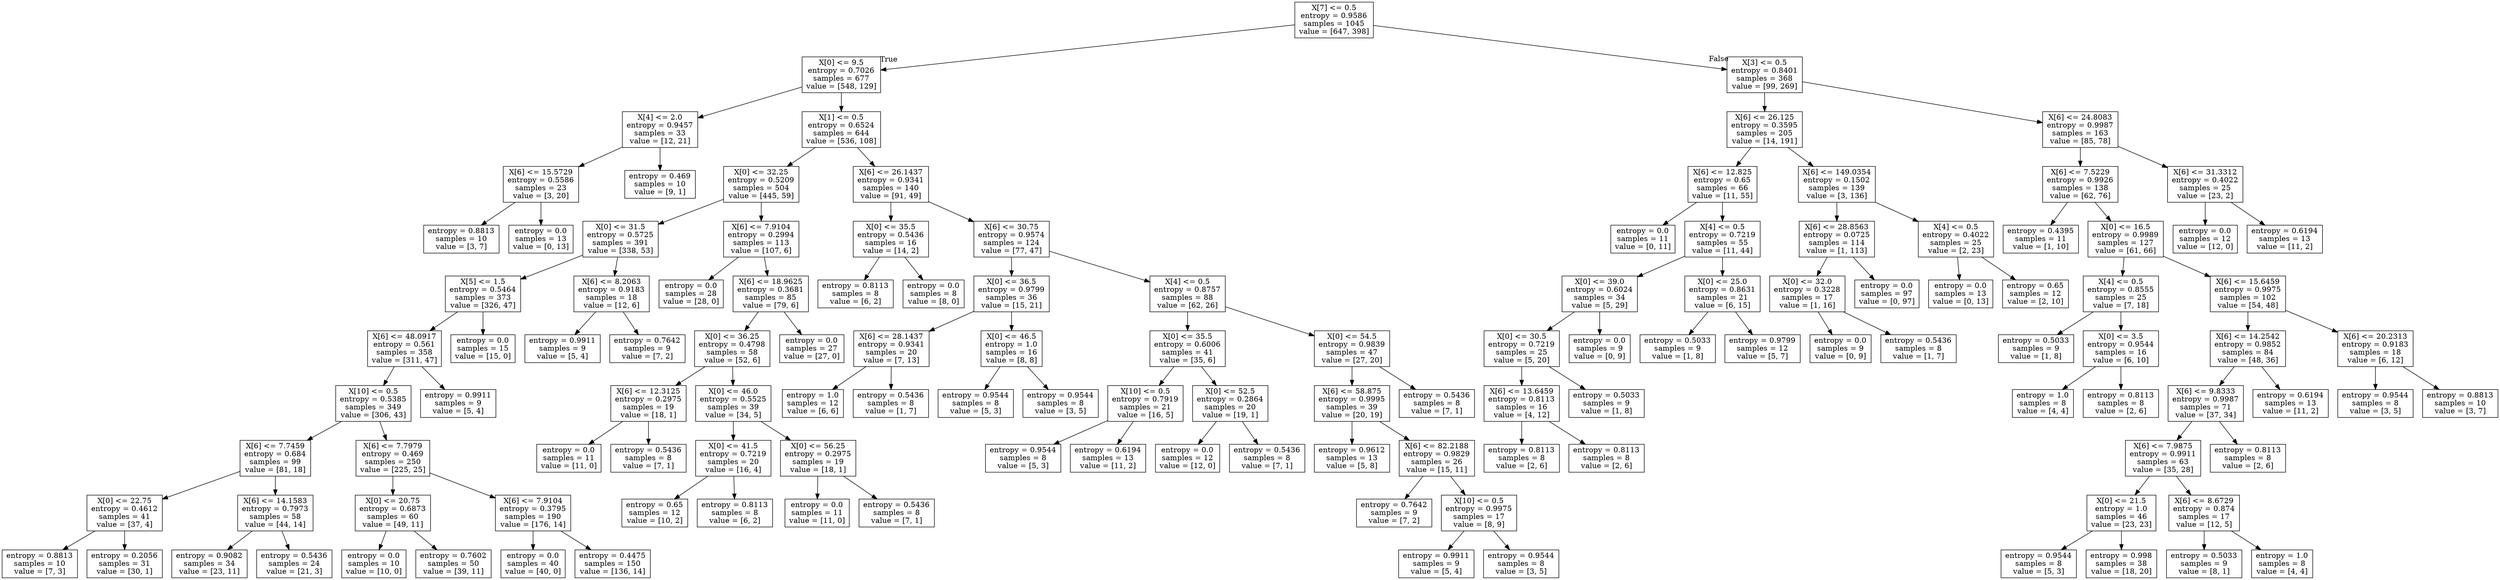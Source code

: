 digraph Tree {
node [shape=box] ;
0 [label="X[7] <= 0.5\nentropy = 0.9586\nsamples = 1045\nvalue = [647, 398]"] ;
1 [label="X[0] <= 9.5\nentropy = 0.7026\nsamples = 677\nvalue = [548, 129]"] ;
0 -> 1 [labeldistance=2.5, labelangle=45, headlabel="True"] ;
2 [label="X[4] <= 2.0\nentropy = 0.9457\nsamples = 33\nvalue = [12, 21]"] ;
1 -> 2 ;
3 [label="X[6] <= 15.5729\nentropy = 0.5586\nsamples = 23\nvalue = [3, 20]"] ;
2 -> 3 ;
4 [label="entropy = 0.8813\nsamples = 10\nvalue = [3, 7]"] ;
3 -> 4 ;
5 [label="entropy = 0.0\nsamples = 13\nvalue = [0, 13]"] ;
3 -> 5 ;
6 [label="entropy = 0.469\nsamples = 10\nvalue = [9, 1]"] ;
2 -> 6 ;
7 [label="X[1] <= 0.5\nentropy = 0.6524\nsamples = 644\nvalue = [536, 108]"] ;
1 -> 7 ;
8 [label="X[0] <= 32.25\nentropy = 0.5209\nsamples = 504\nvalue = [445, 59]"] ;
7 -> 8 ;
9 [label="X[0] <= 31.5\nentropy = 0.5725\nsamples = 391\nvalue = [338, 53]"] ;
8 -> 9 ;
10 [label="X[5] <= 1.5\nentropy = 0.5464\nsamples = 373\nvalue = [326, 47]"] ;
9 -> 10 ;
11 [label="X[6] <= 48.0917\nentropy = 0.561\nsamples = 358\nvalue = [311, 47]"] ;
10 -> 11 ;
12 [label="X[10] <= 0.5\nentropy = 0.5385\nsamples = 349\nvalue = [306, 43]"] ;
11 -> 12 ;
13 [label="X[6] <= 7.7459\nentropy = 0.684\nsamples = 99\nvalue = [81, 18]"] ;
12 -> 13 ;
14 [label="X[0] <= 22.75\nentropy = 0.4612\nsamples = 41\nvalue = [37, 4]"] ;
13 -> 14 ;
15 [label="entropy = 0.8813\nsamples = 10\nvalue = [7, 3]"] ;
14 -> 15 ;
16 [label="entropy = 0.2056\nsamples = 31\nvalue = [30, 1]"] ;
14 -> 16 ;
17 [label="X[6] <= 14.1583\nentropy = 0.7973\nsamples = 58\nvalue = [44, 14]"] ;
13 -> 17 ;
18 [label="entropy = 0.9082\nsamples = 34\nvalue = [23, 11]"] ;
17 -> 18 ;
19 [label="entropy = 0.5436\nsamples = 24\nvalue = [21, 3]"] ;
17 -> 19 ;
20 [label="X[6] <= 7.7979\nentropy = 0.469\nsamples = 250\nvalue = [225, 25]"] ;
12 -> 20 ;
21 [label="X[0] <= 20.75\nentropy = 0.6873\nsamples = 60\nvalue = [49, 11]"] ;
20 -> 21 ;
22 [label="entropy = 0.0\nsamples = 10\nvalue = [10, 0]"] ;
21 -> 22 ;
23 [label="entropy = 0.7602\nsamples = 50\nvalue = [39, 11]"] ;
21 -> 23 ;
24 [label="X[6] <= 7.9104\nentropy = 0.3795\nsamples = 190\nvalue = [176, 14]"] ;
20 -> 24 ;
25 [label="entropy = 0.0\nsamples = 40\nvalue = [40, 0]"] ;
24 -> 25 ;
26 [label="entropy = 0.4475\nsamples = 150\nvalue = [136, 14]"] ;
24 -> 26 ;
27 [label="entropy = 0.9911\nsamples = 9\nvalue = [5, 4]"] ;
11 -> 27 ;
28 [label="entropy = 0.0\nsamples = 15\nvalue = [15, 0]"] ;
10 -> 28 ;
29 [label="X[6] <= 8.2063\nentropy = 0.9183\nsamples = 18\nvalue = [12, 6]"] ;
9 -> 29 ;
30 [label="entropy = 0.9911\nsamples = 9\nvalue = [5, 4]"] ;
29 -> 30 ;
31 [label="entropy = 0.7642\nsamples = 9\nvalue = [7, 2]"] ;
29 -> 31 ;
32 [label="X[6] <= 7.9104\nentropy = 0.2994\nsamples = 113\nvalue = [107, 6]"] ;
8 -> 32 ;
33 [label="entropy = 0.0\nsamples = 28\nvalue = [28, 0]"] ;
32 -> 33 ;
34 [label="X[6] <= 18.9625\nentropy = 0.3681\nsamples = 85\nvalue = [79, 6]"] ;
32 -> 34 ;
35 [label="X[0] <= 36.25\nentropy = 0.4798\nsamples = 58\nvalue = [52, 6]"] ;
34 -> 35 ;
36 [label="X[6] <= 12.3125\nentropy = 0.2975\nsamples = 19\nvalue = [18, 1]"] ;
35 -> 36 ;
37 [label="entropy = 0.0\nsamples = 11\nvalue = [11, 0]"] ;
36 -> 37 ;
38 [label="entropy = 0.5436\nsamples = 8\nvalue = [7, 1]"] ;
36 -> 38 ;
39 [label="X[0] <= 46.0\nentropy = 0.5525\nsamples = 39\nvalue = [34, 5]"] ;
35 -> 39 ;
40 [label="X[0] <= 41.5\nentropy = 0.7219\nsamples = 20\nvalue = [16, 4]"] ;
39 -> 40 ;
41 [label="entropy = 0.65\nsamples = 12\nvalue = [10, 2]"] ;
40 -> 41 ;
42 [label="entropy = 0.8113\nsamples = 8\nvalue = [6, 2]"] ;
40 -> 42 ;
43 [label="X[0] <= 56.25\nentropy = 0.2975\nsamples = 19\nvalue = [18, 1]"] ;
39 -> 43 ;
44 [label="entropy = 0.0\nsamples = 11\nvalue = [11, 0]"] ;
43 -> 44 ;
45 [label="entropy = 0.5436\nsamples = 8\nvalue = [7, 1]"] ;
43 -> 45 ;
46 [label="entropy = 0.0\nsamples = 27\nvalue = [27, 0]"] ;
34 -> 46 ;
47 [label="X[6] <= 26.1437\nentropy = 0.9341\nsamples = 140\nvalue = [91, 49]"] ;
7 -> 47 ;
48 [label="X[0] <= 35.5\nentropy = 0.5436\nsamples = 16\nvalue = [14, 2]"] ;
47 -> 48 ;
49 [label="entropy = 0.8113\nsamples = 8\nvalue = [6, 2]"] ;
48 -> 49 ;
50 [label="entropy = 0.0\nsamples = 8\nvalue = [8, 0]"] ;
48 -> 50 ;
51 [label="X[6] <= 30.75\nentropy = 0.9574\nsamples = 124\nvalue = [77, 47]"] ;
47 -> 51 ;
52 [label="X[0] <= 36.5\nentropy = 0.9799\nsamples = 36\nvalue = [15, 21]"] ;
51 -> 52 ;
53 [label="X[6] <= 28.1437\nentropy = 0.9341\nsamples = 20\nvalue = [7, 13]"] ;
52 -> 53 ;
54 [label="entropy = 1.0\nsamples = 12\nvalue = [6, 6]"] ;
53 -> 54 ;
55 [label="entropy = 0.5436\nsamples = 8\nvalue = [1, 7]"] ;
53 -> 55 ;
56 [label="X[0] <= 46.5\nentropy = 1.0\nsamples = 16\nvalue = [8, 8]"] ;
52 -> 56 ;
57 [label="entropy = 0.9544\nsamples = 8\nvalue = [5, 3]"] ;
56 -> 57 ;
58 [label="entropy = 0.9544\nsamples = 8\nvalue = [3, 5]"] ;
56 -> 58 ;
59 [label="X[4] <= 0.5\nentropy = 0.8757\nsamples = 88\nvalue = [62, 26]"] ;
51 -> 59 ;
60 [label="X[0] <= 35.5\nentropy = 0.6006\nsamples = 41\nvalue = [35, 6]"] ;
59 -> 60 ;
61 [label="X[10] <= 0.5\nentropy = 0.7919\nsamples = 21\nvalue = [16, 5]"] ;
60 -> 61 ;
62 [label="entropy = 0.9544\nsamples = 8\nvalue = [5, 3]"] ;
61 -> 62 ;
63 [label="entropy = 0.6194\nsamples = 13\nvalue = [11, 2]"] ;
61 -> 63 ;
64 [label="X[0] <= 52.5\nentropy = 0.2864\nsamples = 20\nvalue = [19, 1]"] ;
60 -> 64 ;
65 [label="entropy = 0.0\nsamples = 12\nvalue = [12, 0]"] ;
64 -> 65 ;
66 [label="entropy = 0.5436\nsamples = 8\nvalue = [7, 1]"] ;
64 -> 66 ;
67 [label="X[0] <= 54.5\nentropy = 0.9839\nsamples = 47\nvalue = [27, 20]"] ;
59 -> 67 ;
68 [label="X[6] <= 58.875\nentropy = 0.9995\nsamples = 39\nvalue = [20, 19]"] ;
67 -> 68 ;
69 [label="entropy = 0.9612\nsamples = 13\nvalue = [5, 8]"] ;
68 -> 69 ;
70 [label="X[6] <= 82.2188\nentropy = 0.9829\nsamples = 26\nvalue = [15, 11]"] ;
68 -> 70 ;
71 [label="entropy = 0.7642\nsamples = 9\nvalue = [7, 2]"] ;
70 -> 71 ;
72 [label="X[10] <= 0.5\nentropy = 0.9975\nsamples = 17\nvalue = [8, 9]"] ;
70 -> 72 ;
73 [label="entropy = 0.9911\nsamples = 9\nvalue = [5, 4]"] ;
72 -> 73 ;
74 [label="entropy = 0.9544\nsamples = 8\nvalue = [3, 5]"] ;
72 -> 74 ;
75 [label="entropy = 0.5436\nsamples = 8\nvalue = [7, 1]"] ;
67 -> 75 ;
76 [label="X[3] <= 0.5\nentropy = 0.8401\nsamples = 368\nvalue = [99, 269]"] ;
0 -> 76 [labeldistance=2.5, labelangle=-45, headlabel="False"] ;
77 [label="X[6] <= 26.125\nentropy = 0.3595\nsamples = 205\nvalue = [14, 191]"] ;
76 -> 77 ;
78 [label="X[6] <= 12.825\nentropy = 0.65\nsamples = 66\nvalue = [11, 55]"] ;
77 -> 78 ;
79 [label="entropy = 0.0\nsamples = 11\nvalue = [0, 11]"] ;
78 -> 79 ;
80 [label="X[4] <= 0.5\nentropy = 0.7219\nsamples = 55\nvalue = [11, 44]"] ;
78 -> 80 ;
81 [label="X[0] <= 39.0\nentropy = 0.6024\nsamples = 34\nvalue = [5, 29]"] ;
80 -> 81 ;
82 [label="X[0] <= 30.5\nentropy = 0.7219\nsamples = 25\nvalue = [5, 20]"] ;
81 -> 82 ;
83 [label="X[6] <= 13.6459\nentropy = 0.8113\nsamples = 16\nvalue = [4, 12]"] ;
82 -> 83 ;
84 [label="entropy = 0.8113\nsamples = 8\nvalue = [2, 6]"] ;
83 -> 84 ;
85 [label="entropy = 0.8113\nsamples = 8\nvalue = [2, 6]"] ;
83 -> 85 ;
86 [label="entropy = 0.5033\nsamples = 9\nvalue = [1, 8]"] ;
82 -> 86 ;
87 [label="entropy = 0.0\nsamples = 9\nvalue = [0, 9]"] ;
81 -> 87 ;
88 [label="X[0] <= 25.0\nentropy = 0.8631\nsamples = 21\nvalue = [6, 15]"] ;
80 -> 88 ;
89 [label="entropy = 0.5033\nsamples = 9\nvalue = [1, 8]"] ;
88 -> 89 ;
90 [label="entropy = 0.9799\nsamples = 12\nvalue = [5, 7]"] ;
88 -> 90 ;
91 [label="X[6] <= 149.0354\nentropy = 0.1502\nsamples = 139\nvalue = [3, 136]"] ;
77 -> 91 ;
92 [label="X[6] <= 28.8563\nentropy = 0.0725\nsamples = 114\nvalue = [1, 113]"] ;
91 -> 92 ;
93 [label="X[0] <= 32.0\nentropy = 0.3228\nsamples = 17\nvalue = [1, 16]"] ;
92 -> 93 ;
94 [label="entropy = 0.0\nsamples = 9\nvalue = [0, 9]"] ;
93 -> 94 ;
95 [label="entropy = 0.5436\nsamples = 8\nvalue = [1, 7]"] ;
93 -> 95 ;
96 [label="entropy = 0.0\nsamples = 97\nvalue = [0, 97]"] ;
92 -> 96 ;
97 [label="X[4] <= 0.5\nentropy = 0.4022\nsamples = 25\nvalue = [2, 23]"] ;
91 -> 97 ;
98 [label="entropy = 0.0\nsamples = 13\nvalue = [0, 13]"] ;
97 -> 98 ;
99 [label="entropy = 0.65\nsamples = 12\nvalue = [2, 10]"] ;
97 -> 99 ;
100 [label="X[6] <= 24.8083\nentropy = 0.9987\nsamples = 163\nvalue = [85, 78]"] ;
76 -> 100 ;
101 [label="X[6] <= 7.5229\nentropy = 0.9926\nsamples = 138\nvalue = [62, 76]"] ;
100 -> 101 ;
102 [label="entropy = 0.4395\nsamples = 11\nvalue = [1, 10]"] ;
101 -> 102 ;
103 [label="X[0] <= 16.5\nentropy = 0.9989\nsamples = 127\nvalue = [61, 66]"] ;
101 -> 103 ;
104 [label="X[4] <= 0.5\nentropy = 0.8555\nsamples = 25\nvalue = [7, 18]"] ;
103 -> 104 ;
105 [label="entropy = 0.5033\nsamples = 9\nvalue = [1, 8]"] ;
104 -> 105 ;
106 [label="X[0] <= 3.5\nentropy = 0.9544\nsamples = 16\nvalue = [6, 10]"] ;
104 -> 106 ;
107 [label="entropy = 1.0\nsamples = 8\nvalue = [4, 4]"] ;
106 -> 107 ;
108 [label="entropy = 0.8113\nsamples = 8\nvalue = [2, 6]"] ;
106 -> 108 ;
109 [label="X[6] <= 15.6459\nentropy = 0.9975\nsamples = 102\nvalue = [54, 48]"] ;
103 -> 109 ;
110 [label="X[6] <= 14.2542\nentropy = 0.9852\nsamples = 84\nvalue = [48, 36]"] ;
109 -> 110 ;
111 [label="X[6] <= 9.8333\nentropy = 0.9987\nsamples = 71\nvalue = [37, 34]"] ;
110 -> 111 ;
112 [label="X[6] <= 7.9875\nentropy = 0.9911\nsamples = 63\nvalue = [35, 28]"] ;
111 -> 112 ;
113 [label="X[0] <= 21.5\nentropy = 1.0\nsamples = 46\nvalue = [23, 23]"] ;
112 -> 113 ;
114 [label="entropy = 0.9544\nsamples = 8\nvalue = [5, 3]"] ;
113 -> 114 ;
115 [label="entropy = 0.998\nsamples = 38\nvalue = [18, 20]"] ;
113 -> 115 ;
116 [label="X[6] <= 8.6729\nentropy = 0.874\nsamples = 17\nvalue = [12, 5]"] ;
112 -> 116 ;
117 [label="entropy = 0.5033\nsamples = 9\nvalue = [8, 1]"] ;
116 -> 117 ;
118 [label="entropy = 1.0\nsamples = 8\nvalue = [4, 4]"] ;
116 -> 118 ;
119 [label="entropy = 0.8113\nsamples = 8\nvalue = [2, 6]"] ;
111 -> 119 ;
120 [label="entropy = 0.6194\nsamples = 13\nvalue = [11, 2]"] ;
110 -> 120 ;
121 [label="X[6] <= 20.2313\nentropy = 0.9183\nsamples = 18\nvalue = [6, 12]"] ;
109 -> 121 ;
122 [label="entropy = 0.9544\nsamples = 8\nvalue = [3, 5]"] ;
121 -> 122 ;
123 [label="entropy = 0.8813\nsamples = 10\nvalue = [3, 7]"] ;
121 -> 123 ;
124 [label="X[6] <= 31.3312\nentropy = 0.4022\nsamples = 25\nvalue = [23, 2]"] ;
100 -> 124 ;
125 [label="entropy = 0.0\nsamples = 12\nvalue = [12, 0]"] ;
124 -> 125 ;
126 [label="entropy = 0.6194\nsamples = 13\nvalue = [11, 2]"] ;
124 -> 126 ;
}